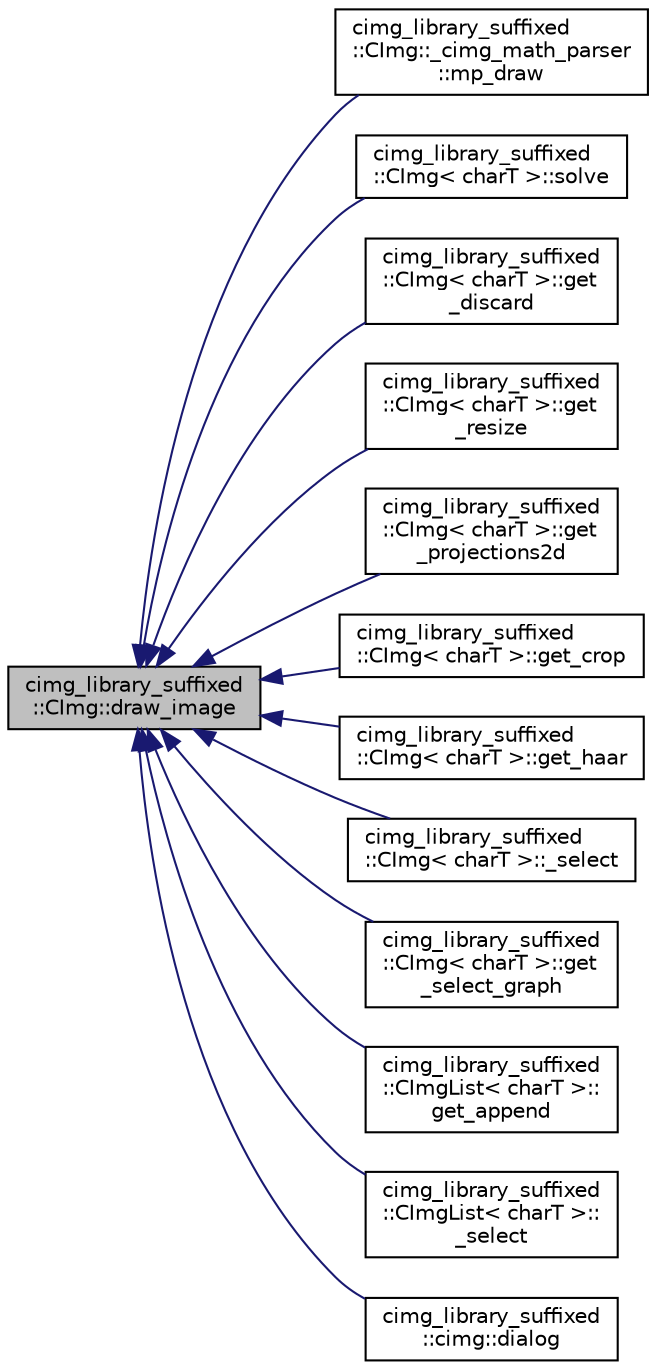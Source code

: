digraph "cimg_library_suffixed::CImg::draw_image"
{
  edge [fontname="Helvetica",fontsize="10",labelfontname="Helvetica",labelfontsize="10"];
  node [fontname="Helvetica",fontsize="10",shape=record];
  rankdir="LR";
  Node984 [label="cimg_library_suffixed\l::CImg::draw_image",height=0.2,width=0.4,color="black", fillcolor="grey75", style="filled", fontcolor="black"];
  Node984 -> Node985 [dir="back",color="midnightblue",fontsize="10",style="solid",fontname="Helvetica"];
  Node985 [label="cimg_library_suffixed\l::CImg::_cimg_math_parser\l::mp_draw",height=0.2,width=0.4,color="black", fillcolor="white", style="filled",URL="$structcimg__library__suffixed_1_1_c_img_1_1__cimg__math__parser.html#af3e8793d2e3b96587e73729f449a934e"];
  Node984 -> Node986 [dir="back",color="midnightblue",fontsize="10",style="solid",fontname="Helvetica"];
  Node986 [label="cimg_library_suffixed\l::CImg\< charT \>::solve",height=0.2,width=0.4,color="black", fillcolor="white", style="filled",URL="$structcimg__library__suffixed_1_1_c_img.html#a3c868d05056064840adec3b2e75f2c22",tooltip="Solve a system of linear equations. "];
  Node984 -> Node987 [dir="back",color="midnightblue",fontsize="10",style="solid",fontname="Helvetica"];
  Node987 [label="cimg_library_suffixed\l::CImg\< charT \>::get\l_discard",height=0.2,width=0.4,color="black", fillcolor="white", style="filled",URL="$structcimg__library__suffixed_1_1_c_img.html#a158d3e9bd97132548046647db70e0fc5"];
  Node984 -> Node988 [dir="back",color="midnightblue",fontsize="10",style="solid",fontname="Helvetica"];
  Node988 [label="cimg_library_suffixed\l::CImg\< charT \>::get\l_resize",height=0.2,width=0.4,color="black", fillcolor="white", style="filled",URL="$structcimg__library__suffixed_1_1_c_img.html#a1d9a664dfe01342505a5256db9078b31",tooltip="Resize image to new dimensions . "];
  Node984 -> Node989 [dir="back",color="midnightblue",fontsize="10",style="solid",fontname="Helvetica"];
  Node989 [label="cimg_library_suffixed\l::CImg\< charT \>::get\l_projections2d",height=0.2,width=0.4,color="black", fillcolor="white", style="filled",URL="$structcimg__library__suffixed_1_1_c_img.html#a1774ac5f65cb510394e8f04b2a8881e7",tooltip="Generate a 2d representation of a 3d image, with XY,XZ and YZ views. "];
  Node984 -> Node990 [dir="back",color="midnightblue",fontsize="10",style="solid",fontname="Helvetica"];
  Node990 [label="cimg_library_suffixed\l::CImg\< charT \>::get_crop",height=0.2,width=0.4,color="black", fillcolor="white", style="filled",URL="$structcimg__library__suffixed_1_1_c_img.html#a611297a981e43c03a771fbc5d948f85a",tooltip="Crop image region . "];
  Node984 -> Node991 [dir="back",color="midnightblue",fontsize="10",style="solid",fontname="Helvetica"];
  Node991 [label="cimg_library_suffixed\l::CImg\< charT \>::get_haar",height=0.2,width=0.4,color="black", fillcolor="white", style="filled",URL="$structcimg__library__suffixed_1_1_c_img.html#a35d89112cc5ff251f8b134209cd222f0",tooltip="Compute Haar multiscale wavelet transform . "];
  Node984 -> Node992 [dir="back",color="midnightblue",fontsize="10",style="solid",fontname="Helvetica"];
  Node992 [label="cimg_library_suffixed\l::CImg\< charT \>::_select",height=0.2,width=0.4,color="black", fillcolor="white", style="filled",URL="$structcimg__library__suffixed_1_1_c_img.html#ad9b7141242d0b6e861a8014112ddb5b5"];
  Node984 -> Node993 [dir="back",color="midnightblue",fontsize="10",style="solid",fontname="Helvetica"];
  Node993 [label="cimg_library_suffixed\l::CImg\< charT \>::get\l_select_graph",height=0.2,width=0.4,color="black", fillcolor="white", style="filled",URL="$structcimg__library__suffixed_1_1_c_img.html#a689f47424dc7c548ebfe53e431409199",tooltip="Select sub-graph in a graph. "];
  Node984 -> Node994 [dir="back",color="midnightblue",fontsize="10",style="solid",fontname="Helvetica"];
  Node994 [label="cimg_library_suffixed\l::CImgList\< charT \>::\lget_append",height=0.2,width=0.4,color="black", fillcolor="white", style="filled",URL="$structcimg__library__suffixed_1_1_c_img_list.html#a0742de5c028207997d91cd6599262ef9",tooltip="Return a single image which is the appending of all images of the current CImgList instance..."];
  Node984 -> Node995 [dir="back",color="midnightblue",fontsize="10",style="solid",fontname="Helvetica"];
  Node995 [label="cimg_library_suffixed\l::CImgList\< charT \>::\l_select",height=0.2,width=0.4,color="black", fillcolor="white", style="filled",URL="$structcimg__library__suffixed_1_1_c_img_list.html#af8a6b01f20b2d459e5abe6b99836ea9a"];
  Node984 -> Node996 [dir="back",color="midnightblue",fontsize="10",style="solid",fontname="Helvetica"];
  Node996 [label="cimg_library_suffixed\l::cimg::dialog",height=0.2,width=0.4,color="black", fillcolor="white", style="filled",URL="$namespacecimg__library__suffixed_1_1cimg.html#a11aed0e6b30d75bf50946ee78d1aed94",tooltip="Display a simple dialog box, and wait for the user&#39;s response. "];
}
